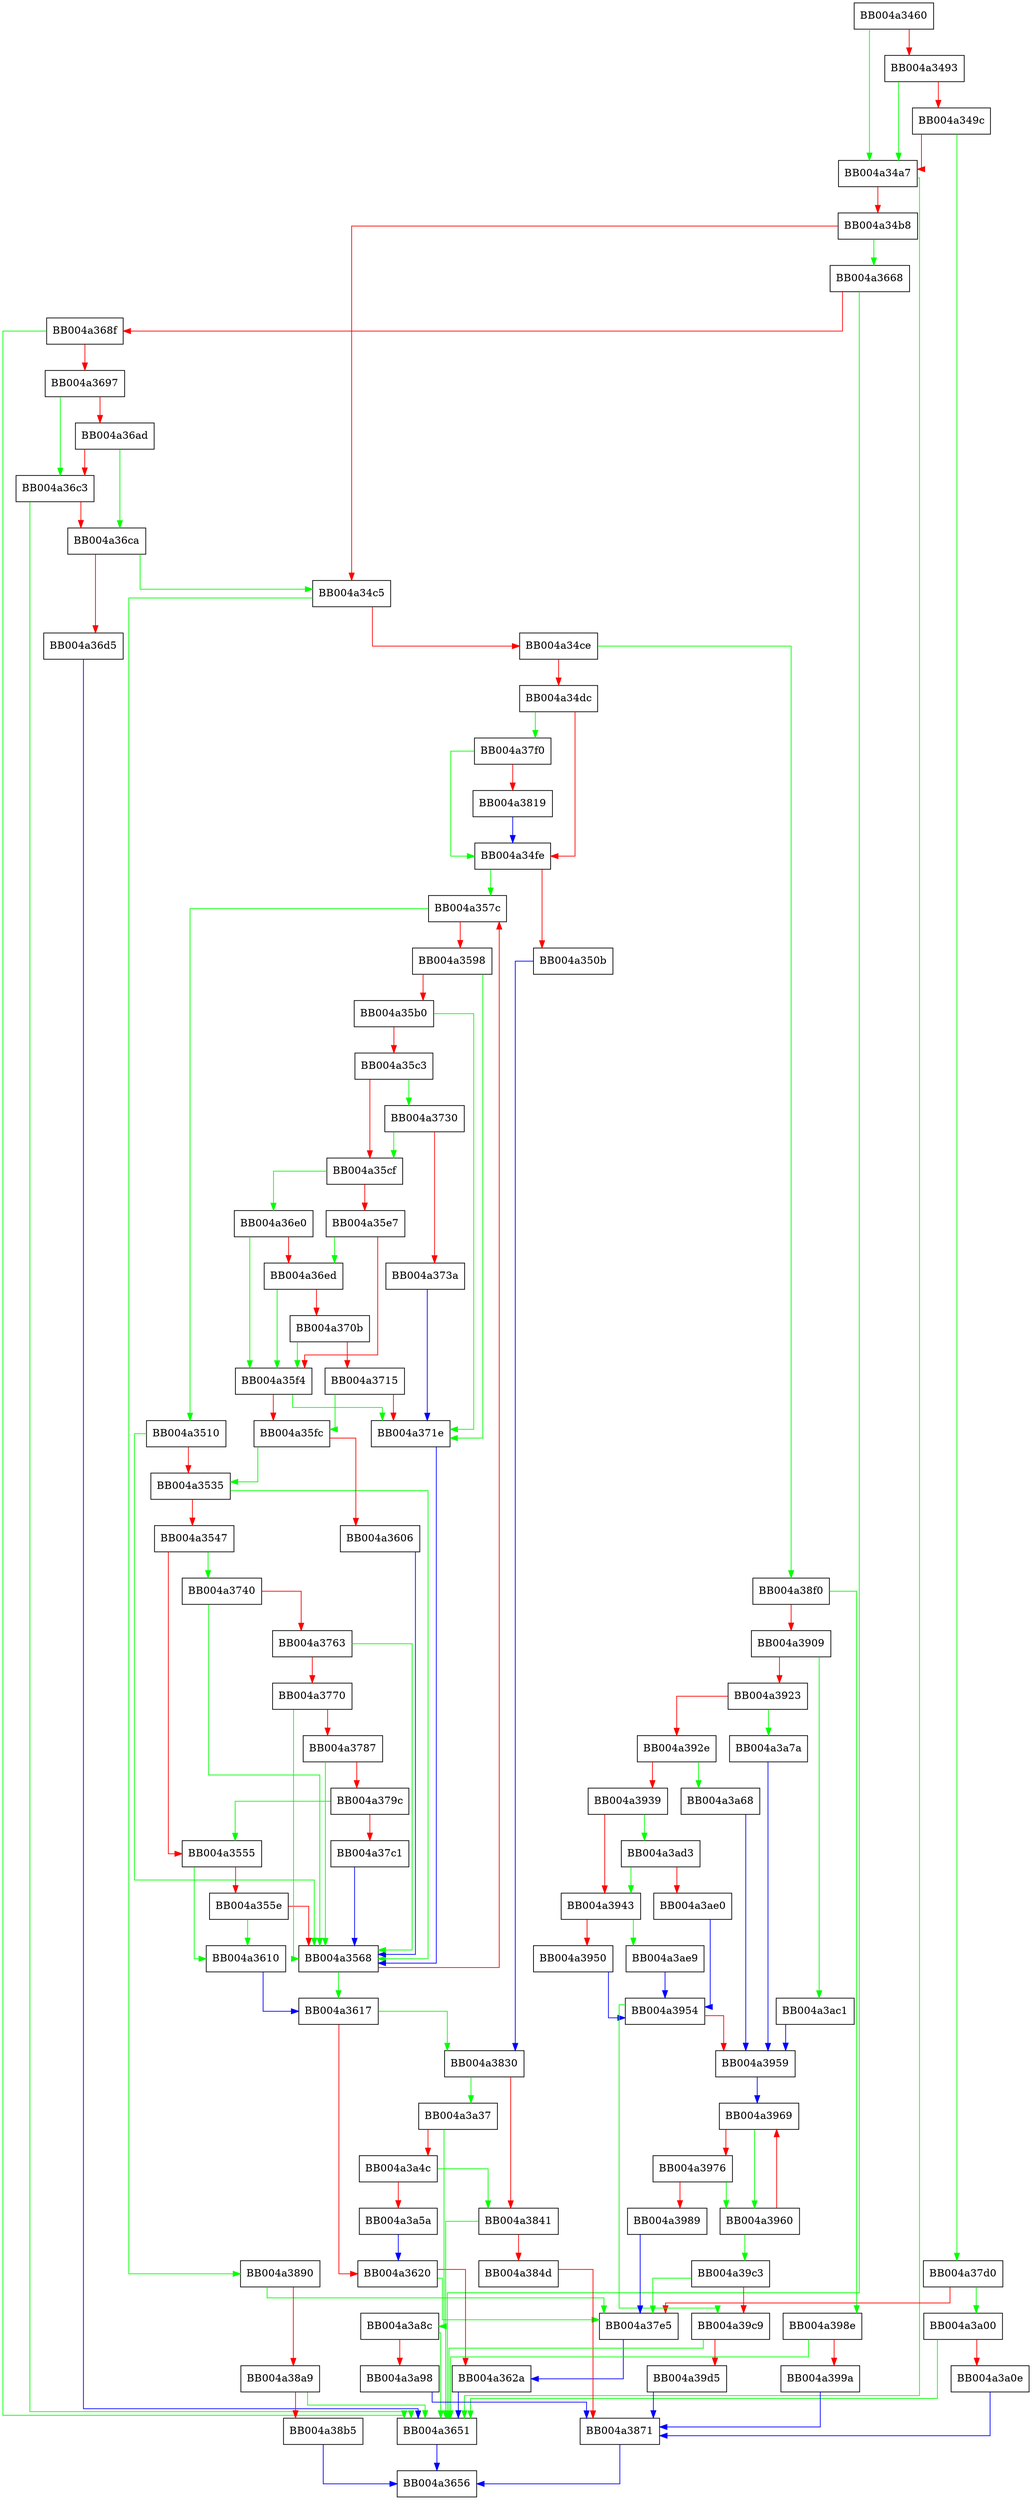 digraph tls_choose_sigalg {
  node [shape="box"];
  graph [splines=ortho];
  BB004a3460 -> BB004a34a7 [color="green"];
  BB004a3460 -> BB004a3493 [color="red"];
  BB004a3493 -> BB004a34a7 [color="green"];
  BB004a3493 -> BB004a349c [color="red"];
  BB004a349c -> BB004a37d0 [color="green"];
  BB004a349c -> BB004a34a7 [color="red"];
  BB004a34a7 -> BB004a3651 [color="green"];
  BB004a34a7 -> BB004a34b8 [color="red"];
  BB004a34b8 -> BB004a3668 [color="green"];
  BB004a34b8 -> BB004a34c5 [color="red"];
  BB004a34c5 -> BB004a3890 [color="green"];
  BB004a34c5 -> BB004a34ce [color="red"];
  BB004a34ce -> BB004a38f0 [color="green"];
  BB004a34ce -> BB004a34dc [color="red"];
  BB004a34dc -> BB004a37f0 [color="green"];
  BB004a34dc -> BB004a34fe [color="red"];
  BB004a34fe -> BB004a357c [color="green"];
  BB004a34fe -> BB004a350b [color="red"];
  BB004a350b -> BB004a3830 [color="blue"];
  BB004a3510 -> BB004a3568 [color="green"];
  BB004a3510 -> BB004a3535 [color="red"];
  BB004a3535 -> BB004a3568 [color="green"];
  BB004a3535 -> BB004a3547 [color="red"];
  BB004a3547 -> BB004a3740 [color="green"];
  BB004a3547 -> BB004a3555 [color="red"];
  BB004a3555 -> BB004a3610 [color="green"];
  BB004a3555 -> BB004a355e [color="red"];
  BB004a355e -> BB004a3610 [color="green"];
  BB004a355e -> BB004a3568 [color="red"];
  BB004a3568 -> BB004a3617 [color="green"];
  BB004a3568 -> BB004a357c [color="red"];
  BB004a357c -> BB004a3510 [color="green"];
  BB004a357c -> BB004a3598 [color="red"];
  BB004a3598 -> BB004a371e [color="green"];
  BB004a3598 -> BB004a35b0 [color="red"];
  BB004a35b0 -> BB004a371e [color="green"];
  BB004a35b0 -> BB004a35c3 [color="red"];
  BB004a35c3 -> BB004a3730 [color="green"];
  BB004a35c3 -> BB004a35cf [color="red"];
  BB004a35cf -> BB004a36e0 [color="green"];
  BB004a35cf -> BB004a35e7 [color="red"];
  BB004a35e7 -> BB004a36ed [color="green"];
  BB004a35e7 -> BB004a35f4 [color="red"];
  BB004a35f4 -> BB004a371e [color="green"];
  BB004a35f4 -> BB004a35fc [color="red"];
  BB004a35fc -> BB004a3535 [color="green"];
  BB004a35fc -> BB004a3606 [color="red"];
  BB004a3606 -> BB004a3568 [color="blue"];
  BB004a3610 -> BB004a3617 [color="blue"];
  BB004a3617 -> BB004a3830 [color="green"];
  BB004a3617 -> BB004a3620 [color="red"];
  BB004a3620 -> BB004a37e5 [color="green"];
  BB004a3620 -> BB004a362a [color="red"];
  BB004a362a -> BB004a3651 [color="blue"];
  BB004a3651 -> BB004a3656 [color="blue"];
  BB004a3668 -> BB004a3651 [color="green"];
  BB004a3668 -> BB004a368f [color="red"];
  BB004a368f -> BB004a3651 [color="green"];
  BB004a368f -> BB004a3697 [color="red"];
  BB004a3697 -> BB004a36c3 [color="green"];
  BB004a3697 -> BB004a36ad [color="red"];
  BB004a36ad -> BB004a36ca [color="green"];
  BB004a36ad -> BB004a36c3 [color="red"];
  BB004a36c3 -> BB004a3651 [color="green"];
  BB004a36c3 -> BB004a36ca [color="red"];
  BB004a36ca -> BB004a34c5 [color="green"];
  BB004a36ca -> BB004a36d5 [color="red"];
  BB004a36d5 -> BB004a3651 [color="blue"];
  BB004a36e0 -> BB004a35f4 [color="green"];
  BB004a36e0 -> BB004a36ed [color="red"];
  BB004a36ed -> BB004a35f4 [color="green"];
  BB004a36ed -> BB004a370b [color="red"];
  BB004a370b -> BB004a35f4 [color="green"];
  BB004a370b -> BB004a3715 [color="red"];
  BB004a3715 -> BB004a35fc [color="green"];
  BB004a3715 -> BB004a371e [color="red"];
  BB004a371e -> BB004a3568 [color="blue"];
  BB004a3730 -> BB004a35cf [color="green"];
  BB004a3730 -> BB004a373a [color="red"];
  BB004a373a -> BB004a371e [color="blue"];
  BB004a3740 -> BB004a3568 [color="green"];
  BB004a3740 -> BB004a3763 [color="red"];
  BB004a3763 -> BB004a3568 [color="green"];
  BB004a3763 -> BB004a3770 [color="red"];
  BB004a3770 -> BB004a3568 [color="green"];
  BB004a3770 -> BB004a3787 [color="red"];
  BB004a3787 -> BB004a3568 [color="green"];
  BB004a3787 -> BB004a379c [color="red"];
  BB004a379c -> BB004a3555 [color="green"];
  BB004a379c -> BB004a37c1 [color="red"];
  BB004a37c1 -> BB004a3568 [color="blue"];
  BB004a37d0 -> BB004a3a00 [color="green"];
  BB004a37d0 -> BB004a37e5 [color="red"];
  BB004a37e5 -> BB004a362a [color="blue"];
  BB004a37f0 -> BB004a34fe [color="green"];
  BB004a37f0 -> BB004a3819 [color="red"];
  BB004a3819 -> BB004a34fe [color="blue"];
  BB004a3830 -> BB004a3a37 [color="green"];
  BB004a3830 -> BB004a3841 [color="red"];
  BB004a3841 -> BB004a3651 [color="green"];
  BB004a3841 -> BB004a384d [color="red"];
  BB004a384d -> BB004a3871 [color="red"];
  BB004a3871 -> BB004a3656 [color="blue"];
  BB004a3890 -> BB004a37e5 [color="green"];
  BB004a3890 -> BB004a38a9 [color="red"];
  BB004a38a9 -> BB004a3651 [color="green"];
  BB004a38a9 -> BB004a38b5 [color="red"];
  BB004a38b5 -> BB004a3656 [color="blue"];
  BB004a38f0 -> BB004a398e [color="green"];
  BB004a38f0 -> BB004a3909 [color="red"];
  BB004a3909 -> BB004a3ac1 [color="green"];
  BB004a3909 -> BB004a3923 [color="red"];
  BB004a3923 -> BB004a3a7a [color="green"];
  BB004a3923 -> BB004a392e [color="red"];
  BB004a392e -> BB004a3a68 [color="green"];
  BB004a392e -> BB004a3939 [color="red"];
  BB004a3939 -> BB004a3ad3 [color="green"];
  BB004a3939 -> BB004a3943 [color="red"];
  BB004a3943 -> BB004a3ae9 [color="green"];
  BB004a3943 -> BB004a3950 [color="red"];
  BB004a3950 -> BB004a3954 [color="blue"];
  BB004a3954 -> BB004a39c9 [color="green"];
  BB004a3954 -> BB004a3959 [color="red"];
  BB004a3959 -> BB004a3969 [color="blue"];
  BB004a3960 -> BB004a39c3 [color="green"];
  BB004a3960 -> BB004a3969 [color="red"];
  BB004a3969 -> BB004a3960 [color="green"];
  BB004a3969 -> BB004a3976 [color="red"];
  BB004a3976 -> BB004a3960 [color="green"];
  BB004a3976 -> BB004a3989 [color="red"];
  BB004a3989 -> BB004a37e5 [color="blue"];
  BB004a398e -> BB004a3651 [color="green"];
  BB004a398e -> BB004a399a [color="red"];
  BB004a399a -> BB004a3871 [color="blue"];
  BB004a39c3 -> BB004a37e5 [color="green"];
  BB004a39c3 -> BB004a39c9 [color="red"];
  BB004a39c9 -> BB004a3651 [color="green"];
  BB004a39c9 -> BB004a39d5 [color="red"];
  BB004a39d5 -> BB004a3871 [color="blue"];
  BB004a3a00 -> BB004a3651 [color="green"];
  BB004a3a00 -> BB004a3a0e [color="red"];
  BB004a3a0e -> BB004a3871 [color="blue"];
  BB004a3a37 -> BB004a3a8c [color="green"];
  BB004a3a37 -> BB004a3a4c [color="red"];
  BB004a3a4c -> BB004a3841 [color="green"];
  BB004a3a4c -> BB004a3a5a [color="red"];
  BB004a3a5a -> BB004a3620 [color="blue"];
  BB004a3a68 -> BB004a3959 [color="blue"];
  BB004a3a7a -> BB004a3959 [color="blue"];
  BB004a3a8c -> BB004a3651 [color="green"];
  BB004a3a8c -> BB004a3a98 [color="red"];
  BB004a3a98 -> BB004a3871 [color="blue"];
  BB004a3ac1 -> BB004a3959 [color="blue"];
  BB004a3ad3 -> BB004a3943 [color="green"];
  BB004a3ad3 -> BB004a3ae0 [color="red"];
  BB004a3ae0 -> BB004a3954 [color="blue"];
  BB004a3ae9 -> BB004a3954 [color="blue"];
}